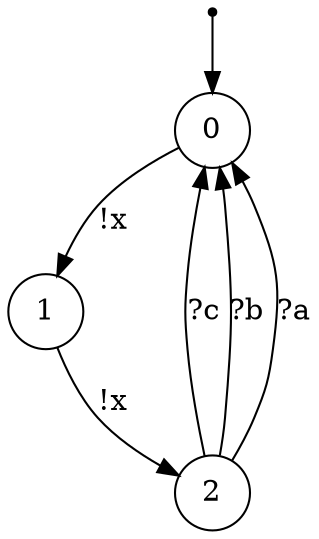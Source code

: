 digraph {
 node [shape=point] ENTRY
 node [shape=circle]
 ENTRY -> 0
0 -> 1 [label="!x"]
1 -> 2 [label="!x"]
2 -> 0 [label="?c"]
2 -> 0 [label="?b"]
2 -> 0 [label="?a"]
}